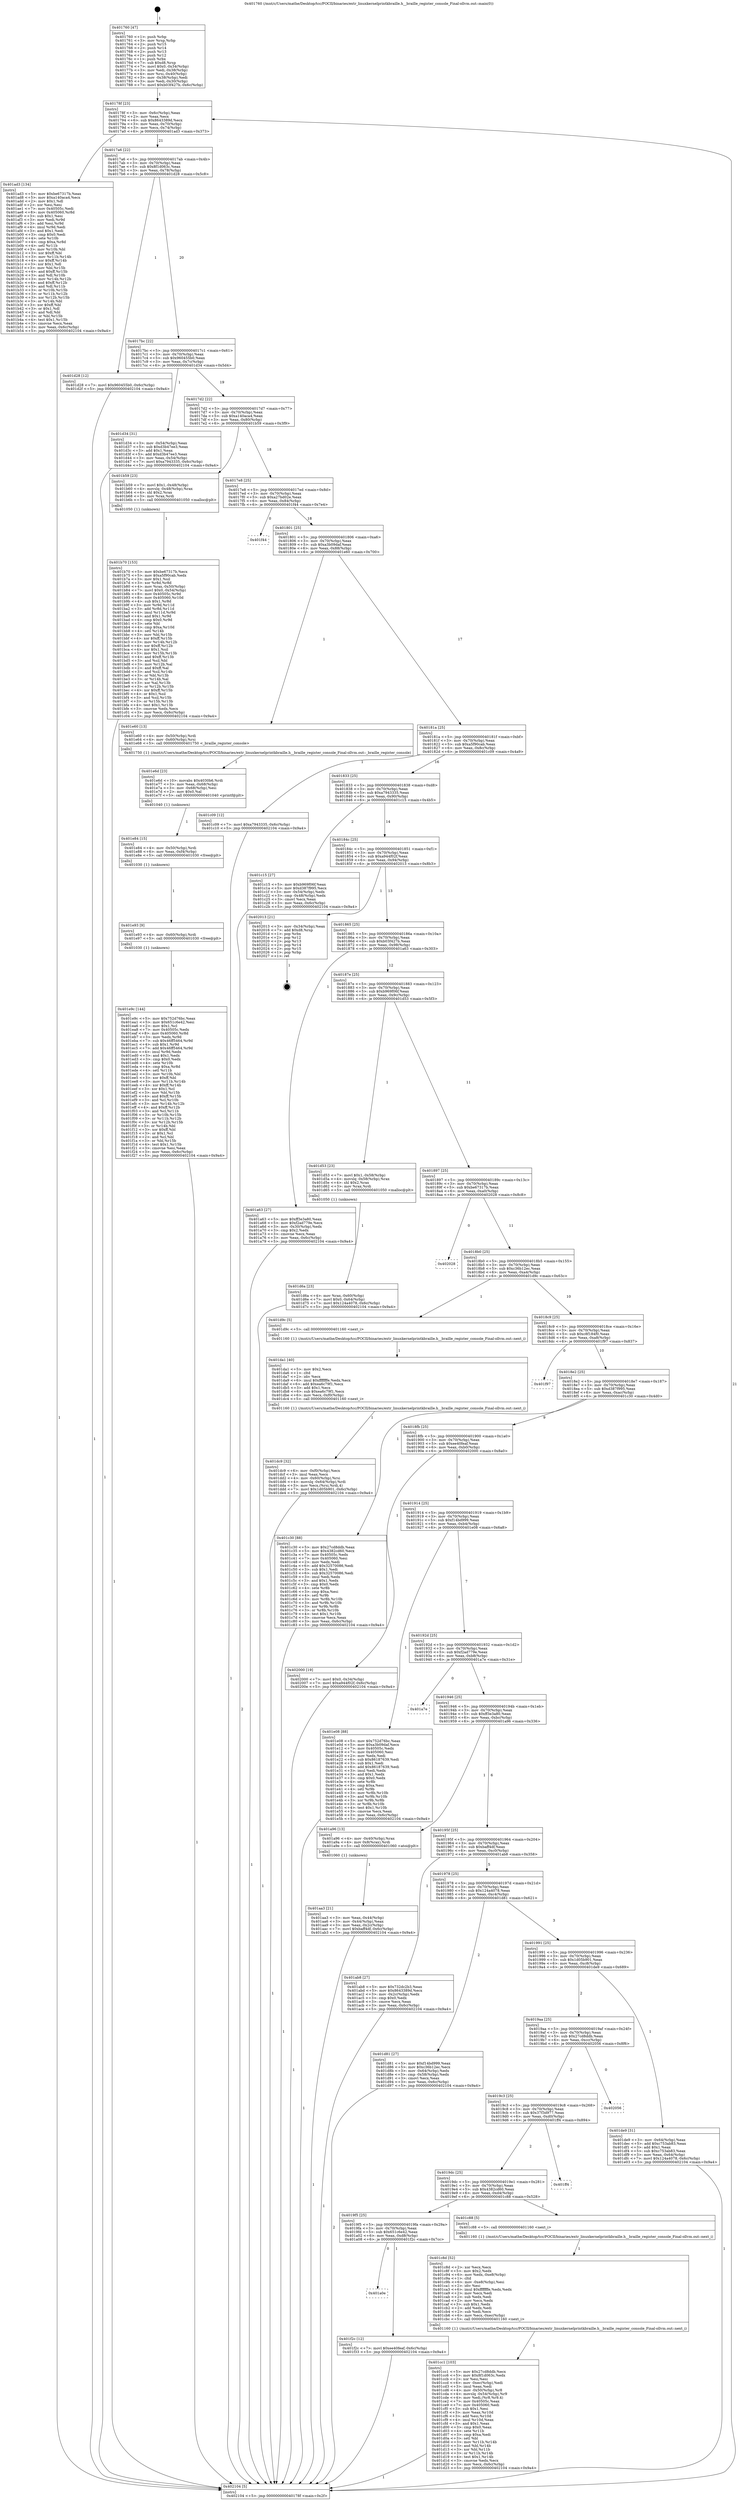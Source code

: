 digraph "0x401760" {
  label = "0x401760 (/mnt/c/Users/mathe/Desktop/tcc/POCII/binaries/extr_linuxkernelprintkbraille.h__braille_register_console_Final-ollvm.out::main(0))"
  labelloc = "t"
  node[shape=record]

  Entry [label="",width=0.3,height=0.3,shape=circle,fillcolor=black,style=filled]
  "0x40178f" [label="{
     0x40178f [23]\l
     | [instrs]\l
     &nbsp;&nbsp;0x40178f \<+3\>: mov -0x6c(%rbp),%eax\l
     &nbsp;&nbsp;0x401792 \<+2\>: mov %eax,%ecx\l
     &nbsp;&nbsp;0x401794 \<+6\>: sub $0x8643389d,%ecx\l
     &nbsp;&nbsp;0x40179a \<+3\>: mov %eax,-0x70(%rbp)\l
     &nbsp;&nbsp;0x40179d \<+3\>: mov %ecx,-0x74(%rbp)\l
     &nbsp;&nbsp;0x4017a0 \<+6\>: je 0000000000401ad3 \<main+0x373\>\l
  }"]
  "0x401ad3" [label="{
     0x401ad3 [134]\l
     | [instrs]\l
     &nbsp;&nbsp;0x401ad3 \<+5\>: mov $0xbe67317b,%eax\l
     &nbsp;&nbsp;0x401ad8 \<+5\>: mov $0xa140aca4,%ecx\l
     &nbsp;&nbsp;0x401add \<+2\>: mov $0x1,%dl\l
     &nbsp;&nbsp;0x401adf \<+2\>: xor %esi,%esi\l
     &nbsp;&nbsp;0x401ae1 \<+7\>: mov 0x40505c,%edi\l
     &nbsp;&nbsp;0x401ae8 \<+8\>: mov 0x405060,%r8d\l
     &nbsp;&nbsp;0x401af0 \<+3\>: sub $0x1,%esi\l
     &nbsp;&nbsp;0x401af3 \<+3\>: mov %edi,%r9d\l
     &nbsp;&nbsp;0x401af6 \<+3\>: add %esi,%r9d\l
     &nbsp;&nbsp;0x401af9 \<+4\>: imul %r9d,%edi\l
     &nbsp;&nbsp;0x401afd \<+3\>: and $0x1,%edi\l
     &nbsp;&nbsp;0x401b00 \<+3\>: cmp $0x0,%edi\l
     &nbsp;&nbsp;0x401b03 \<+4\>: sete %r10b\l
     &nbsp;&nbsp;0x401b07 \<+4\>: cmp $0xa,%r8d\l
     &nbsp;&nbsp;0x401b0b \<+4\>: setl %r11b\l
     &nbsp;&nbsp;0x401b0f \<+3\>: mov %r10b,%bl\l
     &nbsp;&nbsp;0x401b12 \<+3\>: xor $0xff,%bl\l
     &nbsp;&nbsp;0x401b15 \<+3\>: mov %r11b,%r14b\l
     &nbsp;&nbsp;0x401b18 \<+4\>: xor $0xff,%r14b\l
     &nbsp;&nbsp;0x401b1c \<+3\>: xor $0x1,%dl\l
     &nbsp;&nbsp;0x401b1f \<+3\>: mov %bl,%r15b\l
     &nbsp;&nbsp;0x401b22 \<+4\>: and $0xff,%r15b\l
     &nbsp;&nbsp;0x401b26 \<+3\>: and %dl,%r10b\l
     &nbsp;&nbsp;0x401b29 \<+3\>: mov %r14b,%r12b\l
     &nbsp;&nbsp;0x401b2c \<+4\>: and $0xff,%r12b\l
     &nbsp;&nbsp;0x401b30 \<+3\>: and %dl,%r11b\l
     &nbsp;&nbsp;0x401b33 \<+3\>: or %r10b,%r15b\l
     &nbsp;&nbsp;0x401b36 \<+3\>: or %r11b,%r12b\l
     &nbsp;&nbsp;0x401b39 \<+3\>: xor %r12b,%r15b\l
     &nbsp;&nbsp;0x401b3c \<+3\>: or %r14b,%bl\l
     &nbsp;&nbsp;0x401b3f \<+3\>: xor $0xff,%bl\l
     &nbsp;&nbsp;0x401b42 \<+3\>: or $0x1,%dl\l
     &nbsp;&nbsp;0x401b45 \<+2\>: and %dl,%bl\l
     &nbsp;&nbsp;0x401b47 \<+3\>: or %bl,%r15b\l
     &nbsp;&nbsp;0x401b4a \<+4\>: test $0x1,%r15b\l
     &nbsp;&nbsp;0x401b4e \<+3\>: cmovne %ecx,%eax\l
     &nbsp;&nbsp;0x401b51 \<+3\>: mov %eax,-0x6c(%rbp)\l
     &nbsp;&nbsp;0x401b54 \<+5\>: jmp 0000000000402104 \<main+0x9a4\>\l
  }"]
  "0x4017a6" [label="{
     0x4017a6 [22]\l
     | [instrs]\l
     &nbsp;&nbsp;0x4017a6 \<+5\>: jmp 00000000004017ab \<main+0x4b\>\l
     &nbsp;&nbsp;0x4017ab \<+3\>: mov -0x70(%rbp),%eax\l
     &nbsp;&nbsp;0x4017ae \<+5\>: sub $0x8f1d063c,%eax\l
     &nbsp;&nbsp;0x4017b3 \<+3\>: mov %eax,-0x78(%rbp)\l
     &nbsp;&nbsp;0x4017b6 \<+6\>: je 0000000000401d28 \<main+0x5c8\>\l
  }"]
  Exit [label="",width=0.3,height=0.3,shape=circle,fillcolor=black,style=filled,peripheries=2]
  "0x401d28" [label="{
     0x401d28 [12]\l
     | [instrs]\l
     &nbsp;&nbsp;0x401d28 \<+7\>: movl $0x960455b0,-0x6c(%rbp)\l
     &nbsp;&nbsp;0x401d2f \<+5\>: jmp 0000000000402104 \<main+0x9a4\>\l
  }"]
  "0x4017bc" [label="{
     0x4017bc [22]\l
     | [instrs]\l
     &nbsp;&nbsp;0x4017bc \<+5\>: jmp 00000000004017c1 \<main+0x61\>\l
     &nbsp;&nbsp;0x4017c1 \<+3\>: mov -0x70(%rbp),%eax\l
     &nbsp;&nbsp;0x4017c4 \<+5\>: sub $0x960455b0,%eax\l
     &nbsp;&nbsp;0x4017c9 \<+3\>: mov %eax,-0x7c(%rbp)\l
     &nbsp;&nbsp;0x4017cc \<+6\>: je 0000000000401d34 \<main+0x5d4\>\l
  }"]
  "0x401a0e" [label="{
     0x401a0e\l
  }", style=dashed]
  "0x401d34" [label="{
     0x401d34 [31]\l
     | [instrs]\l
     &nbsp;&nbsp;0x401d34 \<+3\>: mov -0x54(%rbp),%eax\l
     &nbsp;&nbsp;0x401d37 \<+5\>: sub $0xd3b47ee3,%eax\l
     &nbsp;&nbsp;0x401d3c \<+3\>: add $0x1,%eax\l
     &nbsp;&nbsp;0x401d3f \<+5\>: add $0xd3b47ee3,%eax\l
     &nbsp;&nbsp;0x401d44 \<+3\>: mov %eax,-0x54(%rbp)\l
     &nbsp;&nbsp;0x401d47 \<+7\>: movl $0xa7943335,-0x6c(%rbp)\l
     &nbsp;&nbsp;0x401d4e \<+5\>: jmp 0000000000402104 \<main+0x9a4\>\l
  }"]
  "0x4017d2" [label="{
     0x4017d2 [22]\l
     | [instrs]\l
     &nbsp;&nbsp;0x4017d2 \<+5\>: jmp 00000000004017d7 \<main+0x77\>\l
     &nbsp;&nbsp;0x4017d7 \<+3\>: mov -0x70(%rbp),%eax\l
     &nbsp;&nbsp;0x4017da \<+5\>: sub $0xa140aca4,%eax\l
     &nbsp;&nbsp;0x4017df \<+3\>: mov %eax,-0x80(%rbp)\l
     &nbsp;&nbsp;0x4017e2 \<+6\>: je 0000000000401b59 \<main+0x3f9\>\l
  }"]
  "0x401f2c" [label="{
     0x401f2c [12]\l
     | [instrs]\l
     &nbsp;&nbsp;0x401f2c \<+7\>: movl $0xee40feaf,-0x6c(%rbp)\l
     &nbsp;&nbsp;0x401f33 \<+5\>: jmp 0000000000402104 \<main+0x9a4\>\l
  }"]
  "0x401b59" [label="{
     0x401b59 [23]\l
     | [instrs]\l
     &nbsp;&nbsp;0x401b59 \<+7\>: movl $0x1,-0x48(%rbp)\l
     &nbsp;&nbsp;0x401b60 \<+4\>: movslq -0x48(%rbp),%rax\l
     &nbsp;&nbsp;0x401b64 \<+4\>: shl $0x2,%rax\l
     &nbsp;&nbsp;0x401b68 \<+3\>: mov %rax,%rdi\l
     &nbsp;&nbsp;0x401b6b \<+5\>: call 0000000000401050 \<malloc@plt\>\l
     | [calls]\l
     &nbsp;&nbsp;0x401050 \{1\} (unknown)\l
  }"]
  "0x4017e8" [label="{
     0x4017e8 [25]\l
     | [instrs]\l
     &nbsp;&nbsp;0x4017e8 \<+5\>: jmp 00000000004017ed \<main+0x8d\>\l
     &nbsp;&nbsp;0x4017ed \<+3\>: mov -0x70(%rbp),%eax\l
     &nbsp;&nbsp;0x4017f0 \<+5\>: sub $0xa27bd02e,%eax\l
     &nbsp;&nbsp;0x4017f5 \<+6\>: mov %eax,-0x84(%rbp)\l
     &nbsp;&nbsp;0x4017fb \<+6\>: je 0000000000401f44 \<main+0x7e4\>\l
  }"]
  "0x401e9c" [label="{
     0x401e9c [144]\l
     | [instrs]\l
     &nbsp;&nbsp;0x401e9c \<+5\>: mov $0x752d76bc,%eax\l
     &nbsp;&nbsp;0x401ea1 \<+5\>: mov $0x651c6e42,%esi\l
     &nbsp;&nbsp;0x401ea6 \<+2\>: mov $0x1,%cl\l
     &nbsp;&nbsp;0x401ea8 \<+7\>: mov 0x40505c,%edx\l
     &nbsp;&nbsp;0x401eaf \<+8\>: mov 0x405060,%r8d\l
     &nbsp;&nbsp;0x401eb7 \<+3\>: mov %edx,%r9d\l
     &nbsp;&nbsp;0x401eba \<+7\>: sub $0x46ff5464,%r9d\l
     &nbsp;&nbsp;0x401ec1 \<+4\>: sub $0x1,%r9d\l
     &nbsp;&nbsp;0x401ec5 \<+7\>: add $0x46ff5464,%r9d\l
     &nbsp;&nbsp;0x401ecc \<+4\>: imul %r9d,%edx\l
     &nbsp;&nbsp;0x401ed0 \<+3\>: and $0x1,%edx\l
     &nbsp;&nbsp;0x401ed3 \<+3\>: cmp $0x0,%edx\l
     &nbsp;&nbsp;0x401ed6 \<+4\>: sete %r10b\l
     &nbsp;&nbsp;0x401eda \<+4\>: cmp $0xa,%r8d\l
     &nbsp;&nbsp;0x401ede \<+4\>: setl %r11b\l
     &nbsp;&nbsp;0x401ee2 \<+3\>: mov %r10b,%bl\l
     &nbsp;&nbsp;0x401ee5 \<+3\>: xor $0xff,%bl\l
     &nbsp;&nbsp;0x401ee8 \<+3\>: mov %r11b,%r14b\l
     &nbsp;&nbsp;0x401eeb \<+4\>: xor $0xff,%r14b\l
     &nbsp;&nbsp;0x401eef \<+3\>: xor $0x1,%cl\l
     &nbsp;&nbsp;0x401ef2 \<+3\>: mov %bl,%r15b\l
     &nbsp;&nbsp;0x401ef5 \<+4\>: and $0xff,%r15b\l
     &nbsp;&nbsp;0x401ef9 \<+3\>: and %cl,%r10b\l
     &nbsp;&nbsp;0x401efc \<+3\>: mov %r14b,%r12b\l
     &nbsp;&nbsp;0x401eff \<+4\>: and $0xff,%r12b\l
     &nbsp;&nbsp;0x401f03 \<+3\>: and %cl,%r11b\l
     &nbsp;&nbsp;0x401f06 \<+3\>: or %r10b,%r15b\l
     &nbsp;&nbsp;0x401f09 \<+3\>: or %r11b,%r12b\l
     &nbsp;&nbsp;0x401f0c \<+3\>: xor %r12b,%r15b\l
     &nbsp;&nbsp;0x401f0f \<+3\>: or %r14b,%bl\l
     &nbsp;&nbsp;0x401f12 \<+3\>: xor $0xff,%bl\l
     &nbsp;&nbsp;0x401f15 \<+3\>: or $0x1,%cl\l
     &nbsp;&nbsp;0x401f18 \<+2\>: and %cl,%bl\l
     &nbsp;&nbsp;0x401f1a \<+3\>: or %bl,%r15b\l
     &nbsp;&nbsp;0x401f1d \<+4\>: test $0x1,%r15b\l
     &nbsp;&nbsp;0x401f21 \<+3\>: cmovne %esi,%eax\l
     &nbsp;&nbsp;0x401f24 \<+3\>: mov %eax,-0x6c(%rbp)\l
     &nbsp;&nbsp;0x401f27 \<+5\>: jmp 0000000000402104 \<main+0x9a4\>\l
  }"]
  "0x401f44" [label="{
     0x401f44\l
  }", style=dashed]
  "0x401801" [label="{
     0x401801 [25]\l
     | [instrs]\l
     &nbsp;&nbsp;0x401801 \<+5\>: jmp 0000000000401806 \<main+0xa6\>\l
     &nbsp;&nbsp;0x401806 \<+3\>: mov -0x70(%rbp),%eax\l
     &nbsp;&nbsp;0x401809 \<+5\>: sub $0xa3b09daf,%eax\l
     &nbsp;&nbsp;0x40180e \<+6\>: mov %eax,-0x88(%rbp)\l
     &nbsp;&nbsp;0x401814 \<+6\>: je 0000000000401e60 \<main+0x700\>\l
  }"]
  "0x401e93" [label="{
     0x401e93 [9]\l
     | [instrs]\l
     &nbsp;&nbsp;0x401e93 \<+4\>: mov -0x60(%rbp),%rdi\l
     &nbsp;&nbsp;0x401e97 \<+5\>: call 0000000000401030 \<free@plt\>\l
     | [calls]\l
     &nbsp;&nbsp;0x401030 \{1\} (unknown)\l
  }"]
  "0x401e60" [label="{
     0x401e60 [13]\l
     | [instrs]\l
     &nbsp;&nbsp;0x401e60 \<+4\>: mov -0x50(%rbp),%rdi\l
     &nbsp;&nbsp;0x401e64 \<+4\>: mov -0x60(%rbp),%rsi\l
     &nbsp;&nbsp;0x401e68 \<+5\>: call 0000000000401750 \<_braille_register_console\>\l
     | [calls]\l
     &nbsp;&nbsp;0x401750 \{1\} (/mnt/c/Users/mathe/Desktop/tcc/POCII/binaries/extr_linuxkernelprintkbraille.h__braille_register_console_Final-ollvm.out::_braille_register_console)\l
  }"]
  "0x40181a" [label="{
     0x40181a [25]\l
     | [instrs]\l
     &nbsp;&nbsp;0x40181a \<+5\>: jmp 000000000040181f \<main+0xbf\>\l
     &nbsp;&nbsp;0x40181f \<+3\>: mov -0x70(%rbp),%eax\l
     &nbsp;&nbsp;0x401822 \<+5\>: sub $0xa5f90cab,%eax\l
     &nbsp;&nbsp;0x401827 \<+6\>: mov %eax,-0x8c(%rbp)\l
     &nbsp;&nbsp;0x40182d \<+6\>: je 0000000000401c09 \<main+0x4a9\>\l
  }"]
  "0x401e84" [label="{
     0x401e84 [15]\l
     | [instrs]\l
     &nbsp;&nbsp;0x401e84 \<+4\>: mov -0x50(%rbp),%rdi\l
     &nbsp;&nbsp;0x401e88 \<+6\>: mov %eax,-0xf4(%rbp)\l
     &nbsp;&nbsp;0x401e8e \<+5\>: call 0000000000401030 \<free@plt\>\l
     | [calls]\l
     &nbsp;&nbsp;0x401030 \{1\} (unknown)\l
  }"]
  "0x401c09" [label="{
     0x401c09 [12]\l
     | [instrs]\l
     &nbsp;&nbsp;0x401c09 \<+7\>: movl $0xa7943335,-0x6c(%rbp)\l
     &nbsp;&nbsp;0x401c10 \<+5\>: jmp 0000000000402104 \<main+0x9a4\>\l
  }"]
  "0x401833" [label="{
     0x401833 [25]\l
     | [instrs]\l
     &nbsp;&nbsp;0x401833 \<+5\>: jmp 0000000000401838 \<main+0xd8\>\l
     &nbsp;&nbsp;0x401838 \<+3\>: mov -0x70(%rbp),%eax\l
     &nbsp;&nbsp;0x40183b \<+5\>: sub $0xa7943335,%eax\l
     &nbsp;&nbsp;0x401840 \<+6\>: mov %eax,-0x90(%rbp)\l
     &nbsp;&nbsp;0x401846 \<+6\>: je 0000000000401c15 \<main+0x4b5\>\l
  }"]
  "0x401e6d" [label="{
     0x401e6d [23]\l
     | [instrs]\l
     &nbsp;&nbsp;0x401e6d \<+10\>: movabs $0x4030b6,%rdi\l
     &nbsp;&nbsp;0x401e77 \<+3\>: mov %eax,-0x68(%rbp)\l
     &nbsp;&nbsp;0x401e7a \<+3\>: mov -0x68(%rbp),%esi\l
     &nbsp;&nbsp;0x401e7d \<+2\>: mov $0x0,%al\l
     &nbsp;&nbsp;0x401e7f \<+5\>: call 0000000000401040 \<printf@plt\>\l
     | [calls]\l
     &nbsp;&nbsp;0x401040 \{1\} (unknown)\l
  }"]
  "0x401c15" [label="{
     0x401c15 [27]\l
     | [instrs]\l
     &nbsp;&nbsp;0x401c15 \<+5\>: mov $0xb969f06f,%eax\l
     &nbsp;&nbsp;0x401c1a \<+5\>: mov $0xd387f995,%ecx\l
     &nbsp;&nbsp;0x401c1f \<+3\>: mov -0x54(%rbp),%edx\l
     &nbsp;&nbsp;0x401c22 \<+3\>: cmp -0x48(%rbp),%edx\l
     &nbsp;&nbsp;0x401c25 \<+3\>: cmovl %ecx,%eax\l
     &nbsp;&nbsp;0x401c28 \<+3\>: mov %eax,-0x6c(%rbp)\l
     &nbsp;&nbsp;0x401c2b \<+5\>: jmp 0000000000402104 \<main+0x9a4\>\l
  }"]
  "0x40184c" [label="{
     0x40184c [25]\l
     | [instrs]\l
     &nbsp;&nbsp;0x40184c \<+5\>: jmp 0000000000401851 \<main+0xf1\>\l
     &nbsp;&nbsp;0x401851 \<+3\>: mov -0x70(%rbp),%eax\l
     &nbsp;&nbsp;0x401854 \<+5\>: sub $0xa944f02f,%eax\l
     &nbsp;&nbsp;0x401859 \<+6\>: mov %eax,-0x94(%rbp)\l
     &nbsp;&nbsp;0x40185f \<+6\>: je 0000000000402013 \<main+0x8b3\>\l
  }"]
  "0x401dc9" [label="{
     0x401dc9 [32]\l
     | [instrs]\l
     &nbsp;&nbsp;0x401dc9 \<+6\>: mov -0xf0(%rbp),%ecx\l
     &nbsp;&nbsp;0x401dcf \<+3\>: imul %eax,%ecx\l
     &nbsp;&nbsp;0x401dd2 \<+4\>: mov -0x60(%rbp),%rsi\l
     &nbsp;&nbsp;0x401dd6 \<+4\>: movslq -0x64(%rbp),%rdi\l
     &nbsp;&nbsp;0x401dda \<+3\>: mov %ecx,(%rsi,%rdi,4)\l
     &nbsp;&nbsp;0x401ddd \<+7\>: movl $0x1d05b901,-0x6c(%rbp)\l
     &nbsp;&nbsp;0x401de4 \<+5\>: jmp 0000000000402104 \<main+0x9a4\>\l
  }"]
  "0x402013" [label="{
     0x402013 [21]\l
     | [instrs]\l
     &nbsp;&nbsp;0x402013 \<+3\>: mov -0x34(%rbp),%eax\l
     &nbsp;&nbsp;0x402016 \<+7\>: add $0xd8,%rsp\l
     &nbsp;&nbsp;0x40201d \<+1\>: pop %rbx\l
     &nbsp;&nbsp;0x40201e \<+2\>: pop %r12\l
     &nbsp;&nbsp;0x402020 \<+2\>: pop %r13\l
     &nbsp;&nbsp;0x402022 \<+2\>: pop %r14\l
     &nbsp;&nbsp;0x402024 \<+2\>: pop %r15\l
     &nbsp;&nbsp;0x402026 \<+1\>: pop %rbp\l
     &nbsp;&nbsp;0x402027 \<+1\>: ret\l
  }"]
  "0x401865" [label="{
     0x401865 [25]\l
     | [instrs]\l
     &nbsp;&nbsp;0x401865 \<+5\>: jmp 000000000040186a \<main+0x10a\>\l
     &nbsp;&nbsp;0x40186a \<+3\>: mov -0x70(%rbp),%eax\l
     &nbsp;&nbsp;0x40186d \<+5\>: sub $0xb03f427b,%eax\l
     &nbsp;&nbsp;0x401872 \<+6\>: mov %eax,-0x98(%rbp)\l
     &nbsp;&nbsp;0x401878 \<+6\>: je 0000000000401a63 \<main+0x303\>\l
  }"]
  "0x401da1" [label="{
     0x401da1 [40]\l
     | [instrs]\l
     &nbsp;&nbsp;0x401da1 \<+5\>: mov $0x2,%ecx\l
     &nbsp;&nbsp;0x401da6 \<+1\>: cltd\l
     &nbsp;&nbsp;0x401da7 \<+2\>: idiv %ecx\l
     &nbsp;&nbsp;0x401da9 \<+6\>: imul $0xfffffffe,%edx,%ecx\l
     &nbsp;&nbsp;0x401daf \<+6\>: add $0xea6c79f1,%ecx\l
     &nbsp;&nbsp;0x401db5 \<+3\>: add $0x1,%ecx\l
     &nbsp;&nbsp;0x401db8 \<+6\>: sub $0xea6c79f1,%ecx\l
     &nbsp;&nbsp;0x401dbe \<+6\>: mov %ecx,-0xf0(%rbp)\l
     &nbsp;&nbsp;0x401dc4 \<+5\>: call 0000000000401160 \<next_i\>\l
     | [calls]\l
     &nbsp;&nbsp;0x401160 \{1\} (/mnt/c/Users/mathe/Desktop/tcc/POCII/binaries/extr_linuxkernelprintkbraille.h__braille_register_console_Final-ollvm.out::next_i)\l
  }"]
  "0x401a63" [label="{
     0x401a63 [27]\l
     | [instrs]\l
     &nbsp;&nbsp;0x401a63 \<+5\>: mov $0xff3e3a80,%eax\l
     &nbsp;&nbsp;0x401a68 \<+5\>: mov $0xf2ad779e,%ecx\l
     &nbsp;&nbsp;0x401a6d \<+3\>: mov -0x30(%rbp),%edx\l
     &nbsp;&nbsp;0x401a70 \<+3\>: cmp $0x2,%edx\l
     &nbsp;&nbsp;0x401a73 \<+3\>: cmovne %ecx,%eax\l
     &nbsp;&nbsp;0x401a76 \<+3\>: mov %eax,-0x6c(%rbp)\l
     &nbsp;&nbsp;0x401a79 \<+5\>: jmp 0000000000402104 \<main+0x9a4\>\l
  }"]
  "0x40187e" [label="{
     0x40187e [25]\l
     | [instrs]\l
     &nbsp;&nbsp;0x40187e \<+5\>: jmp 0000000000401883 \<main+0x123\>\l
     &nbsp;&nbsp;0x401883 \<+3\>: mov -0x70(%rbp),%eax\l
     &nbsp;&nbsp;0x401886 \<+5\>: sub $0xb969f06f,%eax\l
     &nbsp;&nbsp;0x40188b \<+6\>: mov %eax,-0x9c(%rbp)\l
     &nbsp;&nbsp;0x401891 \<+6\>: je 0000000000401d53 \<main+0x5f3\>\l
  }"]
  "0x402104" [label="{
     0x402104 [5]\l
     | [instrs]\l
     &nbsp;&nbsp;0x402104 \<+5\>: jmp 000000000040178f \<main+0x2f\>\l
  }"]
  "0x401760" [label="{
     0x401760 [47]\l
     | [instrs]\l
     &nbsp;&nbsp;0x401760 \<+1\>: push %rbp\l
     &nbsp;&nbsp;0x401761 \<+3\>: mov %rsp,%rbp\l
     &nbsp;&nbsp;0x401764 \<+2\>: push %r15\l
     &nbsp;&nbsp;0x401766 \<+2\>: push %r14\l
     &nbsp;&nbsp;0x401768 \<+2\>: push %r13\l
     &nbsp;&nbsp;0x40176a \<+2\>: push %r12\l
     &nbsp;&nbsp;0x40176c \<+1\>: push %rbx\l
     &nbsp;&nbsp;0x40176d \<+7\>: sub $0xd8,%rsp\l
     &nbsp;&nbsp;0x401774 \<+7\>: movl $0x0,-0x34(%rbp)\l
     &nbsp;&nbsp;0x40177b \<+3\>: mov %edi,-0x38(%rbp)\l
     &nbsp;&nbsp;0x40177e \<+4\>: mov %rsi,-0x40(%rbp)\l
     &nbsp;&nbsp;0x401782 \<+3\>: mov -0x38(%rbp),%edi\l
     &nbsp;&nbsp;0x401785 \<+3\>: mov %edi,-0x30(%rbp)\l
     &nbsp;&nbsp;0x401788 \<+7\>: movl $0xb03f427b,-0x6c(%rbp)\l
  }"]
  "0x401d6a" [label="{
     0x401d6a [23]\l
     | [instrs]\l
     &nbsp;&nbsp;0x401d6a \<+4\>: mov %rax,-0x60(%rbp)\l
     &nbsp;&nbsp;0x401d6e \<+7\>: movl $0x0,-0x64(%rbp)\l
     &nbsp;&nbsp;0x401d75 \<+7\>: movl $0x124a4078,-0x6c(%rbp)\l
     &nbsp;&nbsp;0x401d7c \<+5\>: jmp 0000000000402104 \<main+0x9a4\>\l
  }"]
  "0x401d53" [label="{
     0x401d53 [23]\l
     | [instrs]\l
     &nbsp;&nbsp;0x401d53 \<+7\>: movl $0x1,-0x58(%rbp)\l
     &nbsp;&nbsp;0x401d5a \<+4\>: movslq -0x58(%rbp),%rax\l
     &nbsp;&nbsp;0x401d5e \<+4\>: shl $0x2,%rax\l
     &nbsp;&nbsp;0x401d62 \<+3\>: mov %rax,%rdi\l
     &nbsp;&nbsp;0x401d65 \<+5\>: call 0000000000401050 \<malloc@plt\>\l
     | [calls]\l
     &nbsp;&nbsp;0x401050 \{1\} (unknown)\l
  }"]
  "0x401897" [label="{
     0x401897 [25]\l
     | [instrs]\l
     &nbsp;&nbsp;0x401897 \<+5\>: jmp 000000000040189c \<main+0x13c\>\l
     &nbsp;&nbsp;0x40189c \<+3\>: mov -0x70(%rbp),%eax\l
     &nbsp;&nbsp;0x40189f \<+5\>: sub $0xbe67317b,%eax\l
     &nbsp;&nbsp;0x4018a4 \<+6\>: mov %eax,-0xa0(%rbp)\l
     &nbsp;&nbsp;0x4018aa \<+6\>: je 0000000000402028 \<main+0x8c8\>\l
  }"]
  "0x401cc1" [label="{
     0x401cc1 [103]\l
     | [instrs]\l
     &nbsp;&nbsp;0x401cc1 \<+5\>: mov $0x27cd8ddb,%ecx\l
     &nbsp;&nbsp;0x401cc6 \<+5\>: mov $0x8f1d063c,%edx\l
     &nbsp;&nbsp;0x401ccb \<+2\>: xor %esi,%esi\l
     &nbsp;&nbsp;0x401ccd \<+6\>: mov -0xec(%rbp),%edi\l
     &nbsp;&nbsp;0x401cd3 \<+3\>: imul %eax,%edi\l
     &nbsp;&nbsp;0x401cd6 \<+4\>: mov -0x50(%rbp),%r8\l
     &nbsp;&nbsp;0x401cda \<+4\>: movslq -0x54(%rbp),%r9\l
     &nbsp;&nbsp;0x401cde \<+4\>: mov %edi,(%r8,%r9,4)\l
     &nbsp;&nbsp;0x401ce2 \<+7\>: mov 0x40505c,%eax\l
     &nbsp;&nbsp;0x401ce9 \<+7\>: mov 0x405060,%edi\l
     &nbsp;&nbsp;0x401cf0 \<+3\>: sub $0x1,%esi\l
     &nbsp;&nbsp;0x401cf3 \<+3\>: mov %eax,%r10d\l
     &nbsp;&nbsp;0x401cf6 \<+3\>: add %esi,%r10d\l
     &nbsp;&nbsp;0x401cf9 \<+4\>: imul %r10d,%eax\l
     &nbsp;&nbsp;0x401cfd \<+3\>: and $0x1,%eax\l
     &nbsp;&nbsp;0x401d00 \<+3\>: cmp $0x0,%eax\l
     &nbsp;&nbsp;0x401d03 \<+4\>: sete %r11b\l
     &nbsp;&nbsp;0x401d07 \<+3\>: cmp $0xa,%edi\l
     &nbsp;&nbsp;0x401d0a \<+3\>: setl %bl\l
     &nbsp;&nbsp;0x401d0d \<+3\>: mov %r11b,%r14b\l
     &nbsp;&nbsp;0x401d10 \<+3\>: and %bl,%r14b\l
     &nbsp;&nbsp;0x401d13 \<+3\>: xor %bl,%r11b\l
     &nbsp;&nbsp;0x401d16 \<+3\>: or %r11b,%r14b\l
     &nbsp;&nbsp;0x401d19 \<+4\>: test $0x1,%r14b\l
     &nbsp;&nbsp;0x401d1d \<+3\>: cmovne %edx,%ecx\l
     &nbsp;&nbsp;0x401d20 \<+3\>: mov %ecx,-0x6c(%rbp)\l
     &nbsp;&nbsp;0x401d23 \<+5\>: jmp 0000000000402104 \<main+0x9a4\>\l
  }"]
  "0x402028" [label="{
     0x402028\l
  }", style=dashed]
  "0x4018b0" [label="{
     0x4018b0 [25]\l
     | [instrs]\l
     &nbsp;&nbsp;0x4018b0 \<+5\>: jmp 00000000004018b5 \<main+0x155\>\l
     &nbsp;&nbsp;0x4018b5 \<+3\>: mov -0x70(%rbp),%eax\l
     &nbsp;&nbsp;0x4018b8 \<+5\>: sub $0xc36b12ec,%eax\l
     &nbsp;&nbsp;0x4018bd \<+6\>: mov %eax,-0xa4(%rbp)\l
     &nbsp;&nbsp;0x4018c3 \<+6\>: je 0000000000401d9c \<main+0x63c\>\l
  }"]
  "0x401c8d" [label="{
     0x401c8d [52]\l
     | [instrs]\l
     &nbsp;&nbsp;0x401c8d \<+2\>: xor %ecx,%ecx\l
     &nbsp;&nbsp;0x401c8f \<+5\>: mov $0x2,%edx\l
     &nbsp;&nbsp;0x401c94 \<+6\>: mov %edx,-0xe8(%rbp)\l
     &nbsp;&nbsp;0x401c9a \<+1\>: cltd\l
     &nbsp;&nbsp;0x401c9b \<+6\>: mov -0xe8(%rbp),%esi\l
     &nbsp;&nbsp;0x401ca1 \<+2\>: idiv %esi\l
     &nbsp;&nbsp;0x401ca3 \<+6\>: imul $0xfffffffe,%edx,%edx\l
     &nbsp;&nbsp;0x401ca9 \<+2\>: mov %ecx,%edi\l
     &nbsp;&nbsp;0x401cab \<+2\>: sub %edx,%edi\l
     &nbsp;&nbsp;0x401cad \<+2\>: mov %ecx,%edx\l
     &nbsp;&nbsp;0x401caf \<+3\>: sub $0x1,%edx\l
     &nbsp;&nbsp;0x401cb2 \<+2\>: add %edx,%edi\l
     &nbsp;&nbsp;0x401cb4 \<+2\>: sub %edi,%ecx\l
     &nbsp;&nbsp;0x401cb6 \<+6\>: mov %ecx,-0xec(%rbp)\l
     &nbsp;&nbsp;0x401cbc \<+5\>: call 0000000000401160 \<next_i\>\l
     | [calls]\l
     &nbsp;&nbsp;0x401160 \{1\} (/mnt/c/Users/mathe/Desktop/tcc/POCII/binaries/extr_linuxkernelprintkbraille.h__braille_register_console_Final-ollvm.out::next_i)\l
  }"]
  "0x401d9c" [label="{
     0x401d9c [5]\l
     | [instrs]\l
     &nbsp;&nbsp;0x401d9c \<+5\>: call 0000000000401160 \<next_i\>\l
     | [calls]\l
     &nbsp;&nbsp;0x401160 \{1\} (/mnt/c/Users/mathe/Desktop/tcc/POCII/binaries/extr_linuxkernelprintkbraille.h__braille_register_console_Final-ollvm.out::next_i)\l
  }"]
  "0x4018c9" [label="{
     0x4018c9 [25]\l
     | [instrs]\l
     &nbsp;&nbsp;0x4018c9 \<+5\>: jmp 00000000004018ce \<main+0x16e\>\l
     &nbsp;&nbsp;0x4018ce \<+3\>: mov -0x70(%rbp),%eax\l
     &nbsp;&nbsp;0x4018d1 \<+5\>: sub $0xc8f184f0,%eax\l
     &nbsp;&nbsp;0x4018d6 \<+6\>: mov %eax,-0xa8(%rbp)\l
     &nbsp;&nbsp;0x4018dc \<+6\>: je 0000000000401f97 \<main+0x837\>\l
  }"]
  "0x4019f5" [label="{
     0x4019f5 [25]\l
     | [instrs]\l
     &nbsp;&nbsp;0x4019f5 \<+5\>: jmp 00000000004019fa \<main+0x29a\>\l
     &nbsp;&nbsp;0x4019fa \<+3\>: mov -0x70(%rbp),%eax\l
     &nbsp;&nbsp;0x4019fd \<+5\>: sub $0x651c6e42,%eax\l
     &nbsp;&nbsp;0x401a02 \<+6\>: mov %eax,-0xd8(%rbp)\l
     &nbsp;&nbsp;0x401a08 \<+6\>: je 0000000000401f2c \<main+0x7cc\>\l
  }"]
  "0x401f97" [label="{
     0x401f97\l
  }", style=dashed]
  "0x4018e2" [label="{
     0x4018e2 [25]\l
     | [instrs]\l
     &nbsp;&nbsp;0x4018e2 \<+5\>: jmp 00000000004018e7 \<main+0x187\>\l
     &nbsp;&nbsp;0x4018e7 \<+3\>: mov -0x70(%rbp),%eax\l
     &nbsp;&nbsp;0x4018ea \<+5\>: sub $0xd387f995,%eax\l
     &nbsp;&nbsp;0x4018ef \<+6\>: mov %eax,-0xac(%rbp)\l
     &nbsp;&nbsp;0x4018f5 \<+6\>: je 0000000000401c30 \<main+0x4d0\>\l
  }"]
  "0x401c88" [label="{
     0x401c88 [5]\l
     | [instrs]\l
     &nbsp;&nbsp;0x401c88 \<+5\>: call 0000000000401160 \<next_i\>\l
     | [calls]\l
     &nbsp;&nbsp;0x401160 \{1\} (/mnt/c/Users/mathe/Desktop/tcc/POCII/binaries/extr_linuxkernelprintkbraille.h__braille_register_console_Final-ollvm.out::next_i)\l
  }"]
  "0x401c30" [label="{
     0x401c30 [88]\l
     | [instrs]\l
     &nbsp;&nbsp;0x401c30 \<+5\>: mov $0x27cd8ddb,%eax\l
     &nbsp;&nbsp;0x401c35 \<+5\>: mov $0x4382cd60,%ecx\l
     &nbsp;&nbsp;0x401c3a \<+7\>: mov 0x40505c,%edx\l
     &nbsp;&nbsp;0x401c41 \<+7\>: mov 0x405060,%esi\l
     &nbsp;&nbsp;0x401c48 \<+2\>: mov %edx,%edi\l
     &nbsp;&nbsp;0x401c4a \<+6\>: add $0x32570086,%edi\l
     &nbsp;&nbsp;0x401c50 \<+3\>: sub $0x1,%edi\l
     &nbsp;&nbsp;0x401c53 \<+6\>: sub $0x32570086,%edi\l
     &nbsp;&nbsp;0x401c59 \<+3\>: imul %edi,%edx\l
     &nbsp;&nbsp;0x401c5c \<+3\>: and $0x1,%edx\l
     &nbsp;&nbsp;0x401c5f \<+3\>: cmp $0x0,%edx\l
     &nbsp;&nbsp;0x401c62 \<+4\>: sete %r8b\l
     &nbsp;&nbsp;0x401c66 \<+3\>: cmp $0xa,%esi\l
     &nbsp;&nbsp;0x401c69 \<+4\>: setl %r9b\l
     &nbsp;&nbsp;0x401c6d \<+3\>: mov %r8b,%r10b\l
     &nbsp;&nbsp;0x401c70 \<+3\>: and %r9b,%r10b\l
     &nbsp;&nbsp;0x401c73 \<+3\>: xor %r9b,%r8b\l
     &nbsp;&nbsp;0x401c76 \<+3\>: or %r8b,%r10b\l
     &nbsp;&nbsp;0x401c79 \<+4\>: test $0x1,%r10b\l
     &nbsp;&nbsp;0x401c7d \<+3\>: cmovne %ecx,%eax\l
     &nbsp;&nbsp;0x401c80 \<+3\>: mov %eax,-0x6c(%rbp)\l
     &nbsp;&nbsp;0x401c83 \<+5\>: jmp 0000000000402104 \<main+0x9a4\>\l
  }"]
  "0x4018fb" [label="{
     0x4018fb [25]\l
     | [instrs]\l
     &nbsp;&nbsp;0x4018fb \<+5\>: jmp 0000000000401900 \<main+0x1a0\>\l
     &nbsp;&nbsp;0x401900 \<+3\>: mov -0x70(%rbp),%eax\l
     &nbsp;&nbsp;0x401903 \<+5\>: sub $0xee40feaf,%eax\l
     &nbsp;&nbsp;0x401908 \<+6\>: mov %eax,-0xb0(%rbp)\l
     &nbsp;&nbsp;0x40190e \<+6\>: je 0000000000402000 \<main+0x8a0\>\l
  }"]
  "0x4019dc" [label="{
     0x4019dc [25]\l
     | [instrs]\l
     &nbsp;&nbsp;0x4019dc \<+5\>: jmp 00000000004019e1 \<main+0x281\>\l
     &nbsp;&nbsp;0x4019e1 \<+3\>: mov -0x70(%rbp),%eax\l
     &nbsp;&nbsp;0x4019e4 \<+5\>: sub $0x4382cd60,%eax\l
     &nbsp;&nbsp;0x4019e9 \<+6\>: mov %eax,-0xd4(%rbp)\l
     &nbsp;&nbsp;0x4019ef \<+6\>: je 0000000000401c88 \<main+0x528\>\l
  }"]
  "0x402000" [label="{
     0x402000 [19]\l
     | [instrs]\l
     &nbsp;&nbsp;0x402000 \<+7\>: movl $0x0,-0x34(%rbp)\l
     &nbsp;&nbsp;0x402007 \<+7\>: movl $0xa944f02f,-0x6c(%rbp)\l
     &nbsp;&nbsp;0x40200e \<+5\>: jmp 0000000000402104 \<main+0x9a4\>\l
  }"]
  "0x401914" [label="{
     0x401914 [25]\l
     | [instrs]\l
     &nbsp;&nbsp;0x401914 \<+5\>: jmp 0000000000401919 \<main+0x1b9\>\l
     &nbsp;&nbsp;0x401919 \<+3\>: mov -0x70(%rbp),%eax\l
     &nbsp;&nbsp;0x40191c \<+5\>: sub $0xf14bd999,%eax\l
     &nbsp;&nbsp;0x401921 \<+6\>: mov %eax,-0xb4(%rbp)\l
     &nbsp;&nbsp;0x401927 \<+6\>: je 0000000000401e08 \<main+0x6a8\>\l
  }"]
  "0x401ff4" [label="{
     0x401ff4\l
  }", style=dashed]
  "0x401e08" [label="{
     0x401e08 [88]\l
     | [instrs]\l
     &nbsp;&nbsp;0x401e08 \<+5\>: mov $0x752d76bc,%eax\l
     &nbsp;&nbsp;0x401e0d \<+5\>: mov $0xa3b09daf,%ecx\l
     &nbsp;&nbsp;0x401e12 \<+7\>: mov 0x40505c,%edx\l
     &nbsp;&nbsp;0x401e19 \<+7\>: mov 0x405060,%esi\l
     &nbsp;&nbsp;0x401e20 \<+2\>: mov %edx,%edi\l
     &nbsp;&nbsp;0x401e22 \<+6\>: sub $0x86187639,%edi\l
     &nbsp;&nbsp;0x401e28 \<+3\>: sub $0x1,%edi\l
     &nbsp;&nbsp;0x401e2b \<+6\>: add $0x86187639,%edi\l
     &nbsp;&nbsp;0x401e31 \<+3\>: imul %edi,%edx\l
     &nbsp;&nbsp;0x401e34 \<+3\>: and $0x1,%edx\l
     &nbsp;&nbsp;0x401e37 \<+3\>: cmp $0x0,%edx\l
     &nbsp;&nbsp;0x401e3a \<+4\>: sete %r8b\l
     &nbsp;&nbsp;0x401e3e \<+3\>: cmp $0xa,%esi\l
     &nbsp;&nbsp;0x401e41 \<+4\>: setl %r9b\l
     &nbsp;&nbsp;0x401e45 \<+3\>: mov %r8b,%r10b\l
     &nbsp;&nbsp;0x401e48 \<+3\>: and %r9b,%r10b\l
     &nbsp;&nbsp;0x401e4b \<+3\>: xor %r9b,%r8b\l
     &nbsp;&nbsp;0x401e4e \<+3\>: or %r8b,%r10b\l
     &nbsp;&nbsp;0x401e51 \<+4\>: test $0x1,%r10b\l
     &nbsp;&nbsp;0x401e55 \<+3\>: cmovne %ecx,%eax\l
     &nbsp;&nbsp;0x401e58 \<+3\>: mov %eax,-0x6c(%rbp)\l
     &nbsp;&nbsp;0x401e5b \<+5\>: jmp 0000000000402104 \<main+0x9a4\>\l
  }"]
  "0x40192d" [label="{
     0x40192d [25]\l
     | [instrs]\l
     &nbsp;&nbsp;0x40192d \<+5\>: jmp 0000000000401932 \<main+0x1d2\>\l
     &nbsp;&nbsp;0x401932 \<+3\>: mov -0x70(%rbp),%eax\l
     &nbsp;&nbsp;0x401935 \<+5\>: sub $0xf2ad779e,%eax\l
     &nbsp;&nbsp;0x40193a \<+6\>: mov %eax,-0xb8(%rbp)\l
     &nbsp;&nbsp;0x401940 \<+6\>: je 0000000000401a7e \<main+0x31e\>\l
  }"]
  "0x4019c3" [label="{
     0x4019c3 [25]\l
     | [instrs]\l
     &nbsp;&nbsp;0x4019c3 \<+5\>: jmp 00000000004019c8 \<main+0x268\>\l
     &nbsp;&nbsp;0x4019c8 \<+3\>: mov -0x70(%rbp),%eax\l
     &nbsp;&nbsp;0x4019cb \<+5\>: sub $0x37f3d977,%eax\l
     &nbsp;&nbsp;0x4019d0 \<+6\>: mov %eax,-0xd0(%rbp)\l
     &nbsp;&nbsp;0x4019d6 \<+6\>: je 0000000000401ff4 \<main+0x894\>\l
  }"]
  "0x401a7e" [label="{
     0x401a7e\l
  }", style=dashed]
  "0x401946" [label="{
     0x401946 [25]\l
     | [instrs]\l
     &nbsp;&nbsp;0x401946 \<+5\>: jmp 000000000040194b \<main+0x1eb\>\l
     &nbsp;&nbsp;0x40194b \<+3\>: mov -0x70(%rbp),%eax\l
     &nbsp;&nbsp;0x40194e \<+5\>: sub $0xff3e3a80,%eax\l
     &nbsp;&nbsp;0x401953 \<+6\>: mov %eax,-0xbc(%rbp)\l
     &nbsp;&nbsp;0x401959 \<+6\>: je 0000000000401a96 \<main+0x336\>\l
  }"]
  "0x402056" [label="{
     0x402056\l
  }", style=dashed]
  "0x401a96" [label="{
     0x401a96 [13]\l
     | [instrs]\l
     &nbsp;&nbsp;0x401a96 \<+4\>: mov -0x40(%rbp),%rax\l
     &nbsp;&nbsp;0x401a9a \<+4\>: mov 0x8(%rax),%rdi\l
     &nbsp;&nbsp;0x401a9e \<+5\>: call 0000000000401060 \<atoi@plt\>\l
     | [calls]\l
     &nbsp;&nbsp;0x401060 \{1\} (unknown)\l
  }"]
  "0x40195f" [label="{
     0x40195f [25]\l
     | [instrs]\l
     &nbsp;&nbsp;0x40195f \<+5\>: jmp 0000000000401964 \<main+0x204\>\l
     &nbsp;&nbsp;0x401964 \<+3\>: mov -0x70(%rbp),%eax\l
     &nbsp;&nbsp;0x401967 \<+5\>: sub $0xbaff4df,%eax\l
     &nbsp;&nbsp;0x40196c \<+6\>: mov %eax,-0xc0(%rbp)\l
     &nbsp;&nbsp;0x401972 \<+6\>: je 0000000000401ab8 \<main+0x358\>\l
  }"]
  "0x401aa3" [label="{
     0x401aa3 [21]\l
     | [instrs]\l
     &nbsp;&nbsp;0x401aa3 \<+3\>: mov %eax,-0x44(%rbp)\l
     &nbsp;&nbsp;0x401aa6 \<+3\>: mov -0x44(%rbp),%eax\l
     &nbsp;&nbsp;0x401aa9 \<+3\>: mov %eax,-0x2c(%rbp)\l
     &nbsp;&nbsp;0x401aac \<+7\>: movl $0xbaff4df,-0x6c(%rbp)\l
     &nbsp;&nbsp;0x401ab3 \<+5\>: jmp 0000000000402104 \<main+0x9a4\>\l
  }"]
  "0x4019aa" [label="{
     0x4019aa [25]\l
     | [instrs]\l
     &nbsp;&nbsp;0x4019aa \<+5\>: jmp 00000000004019af \<main+0x24f\>\l
     &nbsp;&nbsp;0x4019af \<+3\>: mov -0x70(%rbp),%eax\l
     &nbsp;&nbsp;0x4019b2 \<+5\>: sub $0x27cd8ddb,%eax\l
     &nbsp;&nbsp;0x4019b7 \<+6\>: mov %eax,-0xcc(%rbp)\l
     &nbsp;&nbsp;0x4019bd \<+6\>: je 0000000000402056 \<main+0x8f6\>\l
  }"]
  "0x401ab8" [label="{
     0x401ab8 [27]\l
     | [instrs]\l
     &nbsp;&nbsp;0x401ab8 \<+5\>: mov $0x732dc2b3,%eax\l
     &nbsp;&nbsp;0x401abd \<+5\>: mov $0x8643389d,%ecx\l
     &nbsp;&nbsp;0x401ac2 \<+3\>: mov -0x2c(%rbp),%edx\l
     &nbsp;&nbsp;0x401ac5 \<+3\>: cmp $0x0,%edx\l
     &nbsp;&nbsp;0x401ac8 \<+3\>: cmove %ecx,%eax\l
     &nbsp;&nbsp;0x401acb \<+3\>: mov %eax,-0x6c(%rbp)\l
     &nbsp;&nbsp;0x401ace \<+5\>: jmp 0000000000402104 \<main+0x9a4\>\l
  }"]
  "0x401978" [label="{
     0x401978 [25]\l
     | [instrs]\l
     &nbsp;&nbsp;0x401978 \<+5\>: jmp 000000000040197d \<main+0x21d\>\l
     &nbsp;&nbsp;0x40197d \<+3\>: mov -0x70(%rbp),%eax\l
     &nbsp;&nbsp;0x401980 \<+5\>: sub $0x124a4078,%eax\l
     &nbsp;&nbsp;0x401985 \<+6\>: mov %eax,-0xc4(%rbp)\l
     &nbsp;&nbsp;0x40198b \<+6\>: je 0000000000401d81 \<main+0x621\>\l
  }"]
  "0x401b70" [label="{
     0x401b70 [153]\l
     | [instrs]\l
     &nbsp;&nbsp;0x401b70 \<+5\>: mov $0xbe67317b,%ecx\l
     &nbsp;&nbsp;0x401b75 \<+5\>: mov $0xa5f90cab,%edx\l
     &nbsp;&nbsp;0x401b7a \<+3\>: mov $0x1,%sil\l
     &nbsp;&nbsp;0x401b7d \<+3\>: xor %r8d,%r8d\l
     &nbsp;&nbsp;0x401b80 \<+4\>: mov %rax,-0x50(%rbp)\l
     &nbsp;&nbsp;0x401b84 \<+7\>: movl $0x0,-0x54(%rbp)\l
     &nbsp;&nbsp;0x401b8b \<+8\>: mov 0x40505c,%r9d\l
     &nbsp;&nbsp;0x401b93 \<+8\>: mov 0x405060,%r10d\l
     &nbsp;&nbsp;0x401b9b \<+4\>: sub $0x1,%r8d\l
     &nbsp;&nbsp;0x401b9f \<+3\>: mov %r9d,%r11d\l
     &nbsp;&nbsp;0x401ba2 \<+3\>: add %r8d,%r11d\l
     &nbsp;&nbsp;0x401ba5 \<+4\>: imul %r11d,%r9d\l
     &nbsp;&nbsp;0x401ba9 \<+4\>: and $0x1,%r9d\l
     &nbsp;&nbsp;0x401bad \<+4\>: cmp $0x0,%r9d\l
     &nbsp;&nbsp;0x401bb1 \<+3\>: sete %bl\l
     &nbsp;&nbsp;0x401bb4 \<+4\>: cmp $0xa,%r10d\l
     &nbsp;&nbsp;0x401bb8 \<+4\>: setl %r14b\l
     &nbsp;&nbsp;0x401bbc \<+3\>: mov %bl,%r15b\l
     &nbsp;&nbsp;0x401bbf \<+4\>: xor $0xff,%r15b\l
     &nbsp;&nbsp;0x401bc3 \<+3\>: mov %r14b,%r12b\l
     &nbsp;&nbsp;0x401bc6 \<+4\>: xor $0xff,%r12b\l
     &nbsp;&nbsp;0x401bca \<+4\>: xor $0x1,%sil\l
     &nbsp;&nbsp;0x401bce \<+3\>: mov %r15b,%r13b\l
     &nbsp;&nbsp;0x401bd1 \<+4\>: and $0xff,%r13b\l
     &nbsp;&nbsp;0x401bd5 \<+3\>: and %sil,%bl\l
     &nbsp;&nbsp;0x401bd8 \<+3\>: mov %r12b,%al\l
     &nbsp;&nbsp;0x401bdb \<+2\>: and $0xff,%al\l
     &nbsp;&nbsp;0x401bdd \<+3\>: and %sil,%r14b\l
     &nbsp;&nbsp;0x401be0 \<+3\>: or %bl,%r13b\l
     &nbsp;&nbsp;0x401be3 \<+3\>: or %r14b,%al\l
     &nbsp;&nbsp;0x401be6 \<+3\>: xor %al,%r13b\l
     &nbsp;&nbsp;0x401be9 \<+3\>: or %r12b,%r15b\l
     &nbsp;&nbsp;0x401bec \<+4\>: xor $0xff,%r15b\l
     &nbsp;&nbsp;0x401bf0 \<+4\>: or $0x1,%sil\l
     &nbsp;&nbsp;0x401bf4 \<+3\>: and %sil,%r15b\l
     &nbsp;&nbsp;0x401bf7 \<+3\>: or %r15b,%r13b\l
     &nbsp;&nbsp;0x401bfa \<+4\>: test $0x1,%r13b\l
     &nbsp;&nbsp;0x401bfe \<+3\>: cmovne %edx,%ecx\l
     &nbsp;&nbsp;0x401c01 \<+3\>: mov %ecx,-0x6c(%rbp)\l
     &nbsp;&nbsp;0x401c04 \<+5\>: jmp 0000000000402104 \<main+0x9a4\>\l
  }"]
  "0x401de9" [label="{
     0x401de9 [31]\l
     | [instrs]\l
     &nbsp;&nbsp;0x401de9 \<+3\>: mov -0x64(%rbp),%eax\l
     &nbsp;&nbsp;0x401dec \<+5\>: add $0xc753ab83,%eax\l
     &nbsp;&nbsp;0x401df1 \<+3\>: add $0x1,%eax\l
     &nbsp;&nbsp;0x401df4 \<+5\>: sub $0xc753ab83,%eax\l
     &nbsp;&nbsp;0x401df9 \<+3\>: mov %eax,-0x64(%rbp)\l
     &nbsp;&nbsp;0x401dfc \<+7\>: movl $0x124a4078,-0x6c(%rbp)\l
     &nbsp;&nbsp;0x401e03 \<+5\>: jmp 0000000000402104 \<main+0x9a4\>\l
  }"]
  "0x401d81" [label="{
     0x401d81 [27]\l
     | [instrs]\l
     &nbsp;&nbsp;0x401d81 \<+5\>: mov $0xf14bd999,%eax\l
     &nbsp;&nbsp;0x401d86 \<+5\>: mov $0xc36b12ec,%ecx\l
     &nbsp;&nbsp;0x401d8b \<+3\>: mov -0x64(%rbp),%edx\l
     &nbsp;&nbsp;0x401d8e \<+3\>: cmp -0x58(%rbp),%edx\l
     &nbsp;&nbsp;0x401d91 \<+3\>: cmovl %ecx,%eax\l
     &nbsp;&nbsp;0x401d94 \<+3\>: mov %eax,-0x6c(%rbp)\l
     &nbsp;&nbsp;0x401d97 \<+5\>: jmp 0000000000402104 \<main+0x9a4\>\l
  }"]
  "0x401991" [label="{
     0x401991 [25]\l
     | [instrs]\l
     &nbsp;&nbsp;0x401991 \<+5\>: jmp 0000000000401996 \<main+0x236\>\l
     &nbsp;&nbsp;0x401996 \<+3\>: mov -0x70(%rbp),%eax\l
     &nbsp;&nbsp;0x401999 \<+5\>: sub $0x1d05b901,%eax\l
     &nbsp;&nbsp;0x40199e \<+6\>: mov %eax,-0xc8(%rbp)\l
     &nbsp;&nbsp;0x4019a4 \<+6\>: je 0000000000401de9 \<main+0x689\>\l
  }"]
  Entry -> "0x401760" [label=" 1"]
  "0x40178f" -> "0x401ad3" [label=" 1"]
  "0x40178f" -> "0x4017a6" [label=" 21"]
  "0x402013" -> Exit [label=" 1"]
  "0x4017a6" -> "0x401d28" [label=" 1"]
  "0x4017a6" -> "0x4017bc" [label=" 20"]
  "0x402000" -> "0x402104" [label=" 1"]
  "0x4017bc" -> "0x401d34" [label=" 1"]
  "0x4017bc" -> "0x4017d2" [label=" 19"]
  "0x401f2c" -> "0x402104" [label=" 1"]
  "0x4017d2" -> "0x401b59" [label=" 1"]
  "0x4017d2" -> "0x4017e8" [label=" 18"]
  "0x4019f5" -> "0x401a0e" [label=" 0"]
  "0x4017e8" -> "0x401f44" [label=" 0"]
  "0x4017e8" -> "0x401801" [label=" 18"]
  "0x4019f5" -> "0x401f2c" [label=" 1"]
  "0x401801" -> "0x401e60" [label=" 1"]
  "0x401801" -> "0x40181a" [label=" 17"]
  "0x401e9c" -> "0x402104" [label=" 1"]
  "0x40181a" -> "0x401c09" [label=" 1"]
  "0x40181a" -> "0x401833" [label=" 16"]
  "0x401e93" -> "0x401e9c" [label=" 1"]
  "0x401833" -> "0x401c15" [label=" 2"]
  "0x401833" -> "0x40184c" [label=" 14"]
  "0x401e84" -> "0x401e93" [label=" 1"]
  "0x40184c" -> "0x402013" [label=" 1"]
  "0x40184c" -> "0x401865" [label=" 13"]
  "0x401e6d" -> "0x401e84" [label=" 1"]
  "0x401865" -> "0x401a63" [label=" 1"]
  "0x401865" -> "0x40187e" [label=" 12"]
  "0x401a63" -> "0x402104" [label=" 1"]
  "0x401760" -> "0x40178f" [label=" 1"]
  "0x402104" -> "0x40178f" [label=" 21"]
  "0x401e60" -> "0x401e6d" [label=" 1"]
  "0x40187e" -> "0x401d53" [label=" 1"]
  "0x40187e" -> "0x401897" [label=" 11"]
  "0x401e08" -> "0x402104" [label=" 1"]
  "0x401897" -> "0x402028" [label=" 0"]
  "0x401897" -> "0x4018b0" [label=" 11"]
  "0x401de9" -> "0x402104" [label=" 1"]
  "0x4018b0" -> "0x401d9c" [label=" 1"]
  "0x4018b0" -> "0x4018c9" [label=" 10"]
  "0x401dc9" -> "0x402104" [label=" 1"]
  "0x4018c9" -> "0x401f97" [label=" 0"]
  "0x4018c9" -> "0x4018e2" [label=" 10"]
  "0x401da1" -> "0x401dc9" [label=" 1"]
  "0x4018e2" -> "0x401c30" [label=" 1"]
  "0x4018e2" -> "0x4018fb" [label=" 9"]
  "0x401d9c" -> "0x401da1" [label=" 1"]
  "0x4018fb" -> "0x402000" [label=" 1"]
  "0x4018fb" -> "0x401914" [label=" 8"]
  "0x401d6a" -> "0x402104" [label=" 1"]
  "0x401914" -> "0x401e08" [label=" 1"]
  "0x401914" -> "0x40192d" [label=" 7"]
  "0x401d53" -> "0x401d6a" [label=" 1"]
  "0x40192d" -> "0x401a7e" [label=" 0"]
  "0x40192d" -> "0x401946" [label=" 7"]
  "0x401d28" -> "0x402104" [label=" 1"]
  "0x401946" -> "0x401a96" [label=" 1"]
  "0x401946" -> "0x40195f" [label=" 6"]
  "0x401a96" -> "0x401aa3" [label=" 1"]
  "0x401aa3" -> "0x402104" [label=" 1"]
  "0x401cc1" -> "0x402104" [label=" 1"]
  "0x40195f" -> "0x401ab8" [label=" 1"]
  "0x40195f" -> "0x401978" [label=" 5"]
  "0x401ab8" -> "0x402104" [label=" 1"]
  "0x401ad3" -> "0x402104" [label=" 1"]
  "0x401b59" -> "0x401b70" [label=" 1"]
  "0x401b70" -> "0x402104" [label=" 1"]
  "0x401c09" -> "0x402104" [label=" 1"]
  "0x401c15" -> "0x402104" [label=" 2"]
  "0x401c30" -> "0x402104" [label=" 1"]
  "0x401c88" -> "0x401c8d" [label=" 1"]
  "0x401978" -> "0x401d81" [label=" 2"]
  "0x401978" -> "0x401991" [label=" 3"]
  "0x4019dc" -> "0x4019f5" [label=" 1"]
  "0x401991" -> "0x401de9" [label=" 1"]
  "0x401991" -> "0x4019aa" [label=" 2"]
  "0x401c8d" -> "0x401cc1" [label=" 1"]
  "0x4019aa" -> "0x402056" [label=" 0"]
  "0x4019aa" -> "0x4019c3" [label=" 2"]
  "0x401d34" -> "0x402104" [label=" 1"]
  "0x4019c3" -> "0x401ff4" [label=" 0"]
  "0x4019c3" -> "0x4019dc" [label=" 2"]
  "0x401d81" -> "0x402104" [label=" 2"]
  "0x4019dc" -> "0x401c88" [label=" 1"]
}
